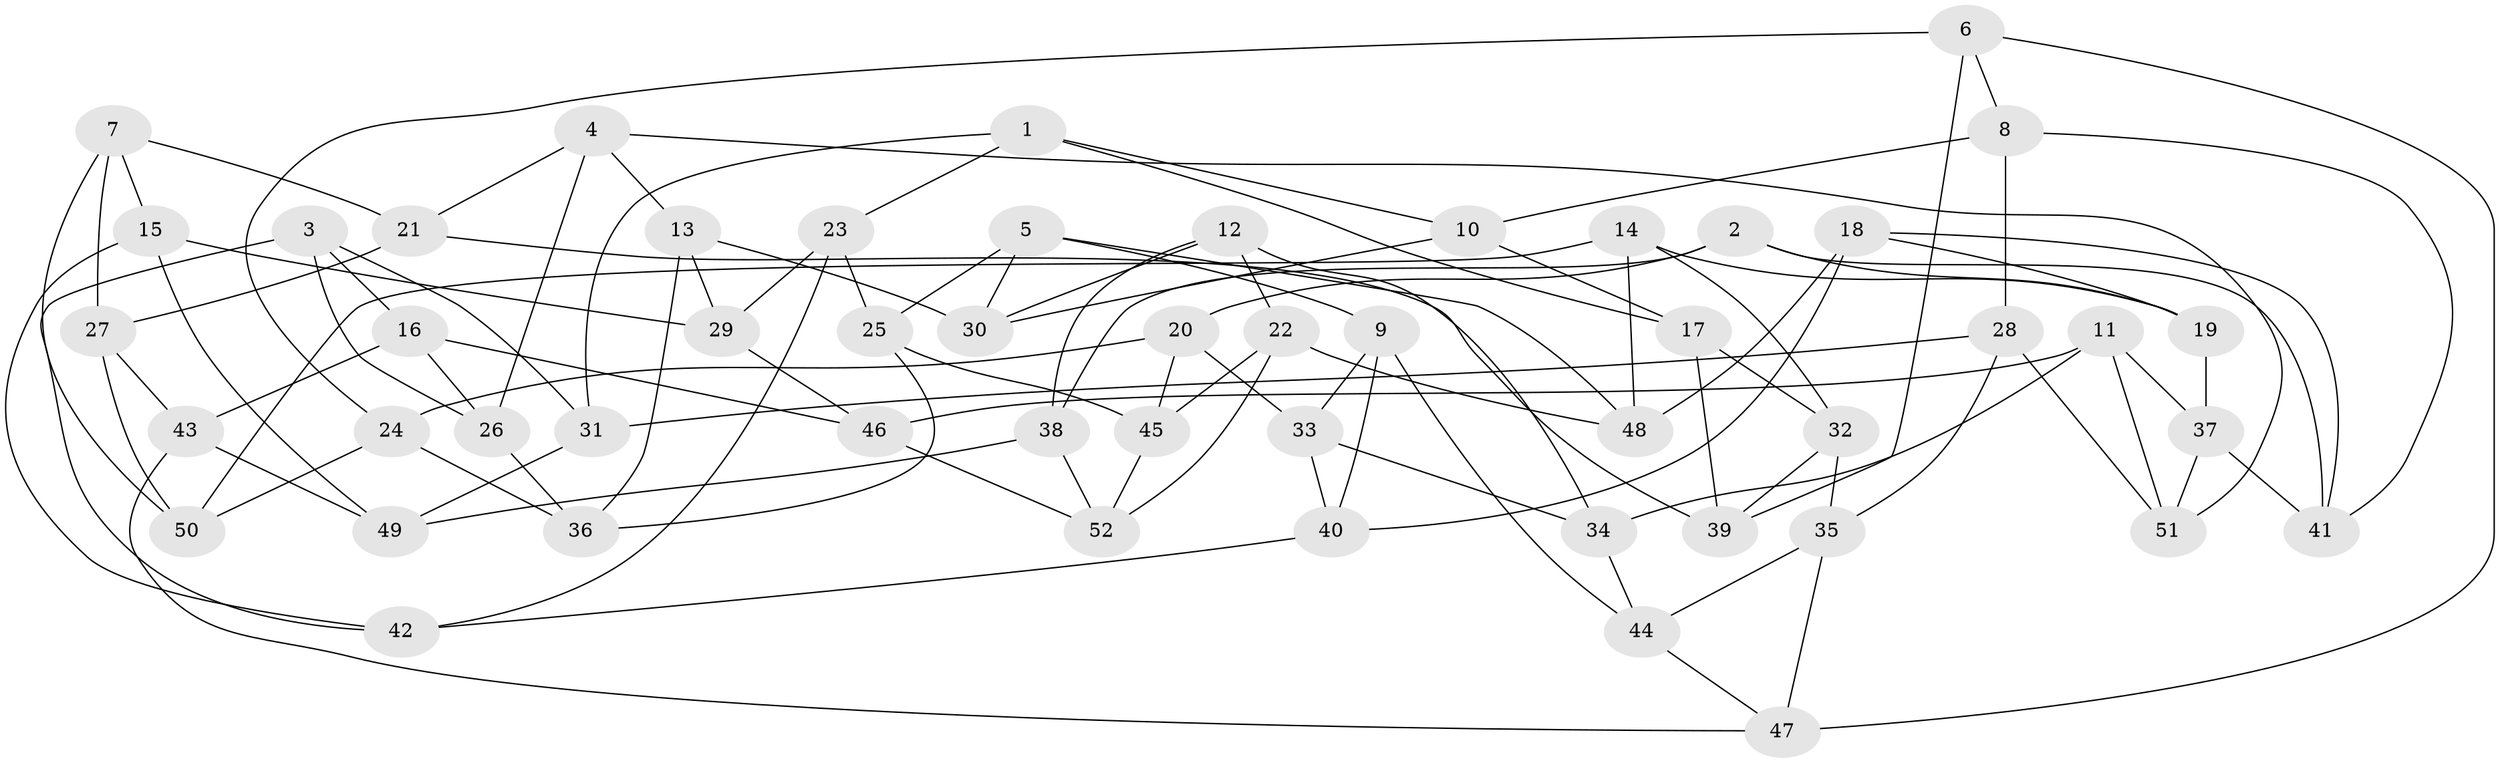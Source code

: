 // coarse degree distribution, {6: 0.1935483870967742, 4: 0.5161290322580645, 7: 0.03225806451612903, 9: 0.03225806451612903, 8: 0.0967741935483871, 3: 0.0967741935483871, 5: 0.03225806451612903}
// Generated by graph-tools (version 1.1) at 2025/20/03/04/25 18:20:37]
// undirected, 52 vertices, 104 edges
graph export_dot {
graph [start="1"]
  node [color=gray90,style=filled];
  1;
  2;
  3;
  4;
  5;
  6;
  7;
  8;
  9;
  10;
  11;
  12;
  13;
  14;
  15;
  16;
  17;
  18;
  19;
  20;
  21;
  22;
  23;
  24;
  25;
  26;
  27;
  28;
  29;
  30;
  31;
  32;
  33;
  34;
  35;
  36;
  37;
  38;
  39;
  40;
  41;
  42;
  43;
  44;
  45;
  46;
  47;
  48;
  49;
  50;
  51;
  52;
  1 -- 17;
  1 -- 31;
  1 -- 23;
  1 -- 10;
  2 -- 41;
  2 -- 20;
  2 -- 19;
  2 -- 38;
  3 -- 26;
  3 -- 16;
  3 -- 42;
  3 -- 31;
  4 -- 51;
  4 -- 26;
  4 -- 13;
  4 -- 21;
  5 -- 48;
  5 -- 9;
  5 -- 25;
  5 -- 30;
  6 -- 47;
  6 -- 39;
  6 -- 24;
  6 -- 8;
  7 -- 21;
  7 -- 27;
  7 -- 50;
  7 -- 15;
  8 -- 28;
  8 -- 10;
  8 -- 41;
  9 -- 44;
  9 -- 40;
  9 -- 33;
  10 -- 17;
  10 -- 30;
  11 -- 51;
  11 -- 34;
  11 -- 37;
  11 -- 46;
  12 -- 30;
  12 -- 34;
  12 -- 38;
  12 -- 22;
  13 -- 30;
  13 -- 36;
  13 -- 29;
  14 -- 32;
  14 -- 50;
  14 -- 48;
  14 -- 19;
  15 -- 49;
  15 -- 29;
  15 -- 42;
  16 -- 26;
  16 -- 46;
  16 -- 43;
  17 -- 39;
  17 -- 32;
  18 -- 19;
  18 -- 40;
  18 -- 41;
  18 -- 48;
  19 -- 37;
  20 -- 45;
  20 -- 33;
  20 -- 24;
  21 -- 39;
  21 -- 27;
  22 -- 52;
  22 -- 45;
  22 -- 48;
  23 -- 42;
  23 -- 25;
  23 -- 29;
  24 -- 36;
  24 -- 50;
  25 -- 45;
  25 -- 36;
  26 -- 36;
  27 -- 43;
  27 -- 50;
  28 -- 51;
  28 -- 35;
  28 -- 31;
  29 -- 46;
  31 -- 49;
  32 -- 35;
  32 -- 39;
  33 -- 34;
  33 -- 40;
  34 -- 44;
  35 -- 44;
  35 -- 47;
  37 -- 51;
  37 -- 41;
  38 -- 52;
  38 -- 49;
  40 -- 42;
  43 -- 47;
  43 -- 49;
  44 -- 47;
  45 -- 52;
  46 -- 52;
}
